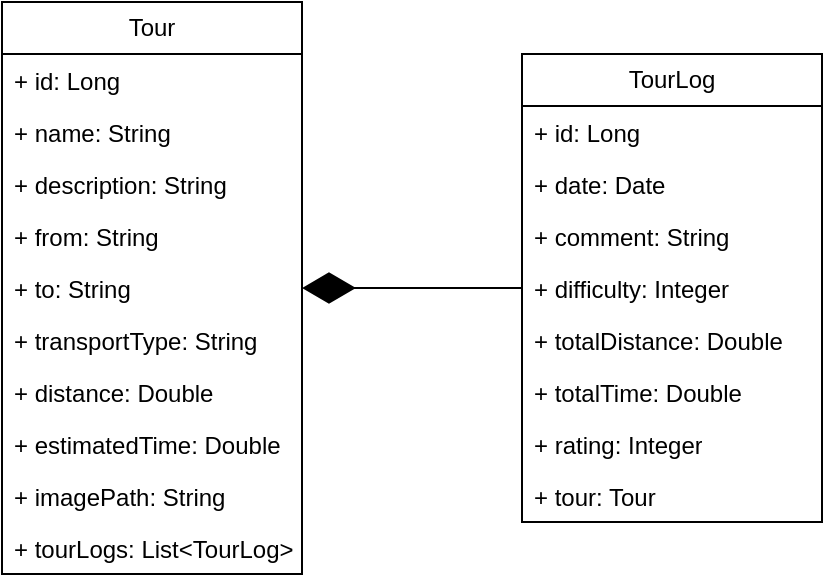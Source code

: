 <mxfile version="24.2.0" type="device">
  <diagram name="Seite-1" id="gO5MnHPG_-DTTK-7Pqlk">
    <mxGraphModel dx="1105" dy="549" grid="1" gridSize="10" guides="1" tooltips="1" connect="1" arrows="1" fold="1" page="1" pageScale="1" pageWidth="827" pageHeight="1169" math="0" shadow="0">
      <root>
        <mxCell id="0" />
        <mxCell id="1" parent="0" />
        <mxCell id="yfvXYi_xtGn_Ljb7_FAy-5" value="Tour" style="swimlane;fontStyle=0;childLayout=stackLayout;horizontal=1;startSize=26;fillColor=none;horizontalStack=0;resizeParent=1;resizeParentMax=0;resizeLast=0;collapsible=1;marginBottom=0;whiteSpace=wrap;html=1;" vertex="1" parent="1">
          <mxGeometry x="120" y="130" width="150" height="286" as="geometry">
            <mxRectangle x="120" y="130" width="60" height="30" as="alternateBounds" />
          </mxGeometry>
        </mxCell>
        <mxCell id="yfvXYi_xtGn_Ljb7_FAy-6" value="+ id: Long" style="text;strokeColor=none;fillColor=none;align=left;verticalAlign=top;spacingLeft=4;spacingRight=4;overflow=hidden;rotatable=0;points=[[0,0.5],[1,0.5]];portConstraint=eastwest;whiteSpace=wrap;html=1;" vertex="1" parent="yfvXYi_xtGn_Ljb7_FAy-5">
          <mxGeometry y="26" width="150" height="26" as="geometry" />
        </mxCell>
        <mxCell id="yfvXYi_xtGn_Ljb7_FAy-7" value="+ name: String" style="text;strokeColor=none;fillColor=none;align=left;verticalAlign=top;spacingLeft=4;spacingRight=4;overflow=hidden;rotatable=0;points=[[0,0.5],[1,0.5]];portConstraint=eastwest;whiteSpace=wrap;html=1;" vertex="1" parent="yfvXYi_xtGn_Ljb7_FAy-5">
          <mxGeometry y="52" width="150" height="26" as="geometry" />
        </mxCell>
        <mxCell id="yfvXYi_xtGn_Ljb7_FAy-8" value="+ description: String" style="text;strokeColor=none;fillColor=none;align=left;verticalAlign=top;spacingLeft=4;spacingRight=4;overflow=hidden;rotatable=0;points=[[0,0.5],[1,0.5]];portConstraint=eastwest;whiteSpace=wrap;html=1;" vertex="1" parent="yfvXYi_xtGn_Ljb7_FAy-5">
          <mxGeometry y="78" width="150" height="26" as="geometry" />
        </mxCell>
        <mxCell id="yfvXYi_xtGn_Ljb7_FAy-10" value="+ from: String" style="text;strokeColor=none;fillColor=none;align=left;verticalAlign=top;spacingLeft=4;spacingRight=4;overflow=hidden;rotatable=0;points=[[0,0.5],[1,0.5]];portConstraint=eastwest;whiteSpace=wrap;html=1;" vertex="1" parent="yfvXYi_xtGn_Ljb7_FAy-5">
          <mxGeometry y="104" width="150" height="26" as="geometry" />
        </mxCell>
        <mxCell id="yfvXYi_xtGn_Ljb7_FAy-11" value="+ to: String" style="text;strokeColor=none;fillColor=none;align=left;verticalAlign=top;spacingLeft=4;spacingRight=4;overflow=hidden;rotatable=0;points=[[0,0.5],[1,0.5]];portConstraint=eastwest;whiteSpace=wrap;html=1;" vertex="1" parent="yfvXYi_xtGn_Ljb7_FAy-5">
          <mxGeometry y="130" width="150" height="26" as="geometry" />
        </mxCell>
        <mxCell id="yfvXYi_xtGn_Ljb7_FAy-12" value="+ transportType: String" style="text;strokeColor=none;fillColor=none;align=left;verticalAlign=top;spacingLeft=4;spacingRight=4;overflow=hidden;rotatable=0;points=[[0,0.5],[1,0.5]];portConstraint=eastwest;whiteSpace=wrap;html=1;" vertex="1" parent="yfvXYi_xtGn_Ljb7_FAy-5">
          <mxGeometry y="156" width="150" height="26" as="geometry" />
        </mxCell>
        <mxCell id="yfvXYi_xtGn_Ljb7_FAy-13" value="+ distance: Double" style="text;strokeColor=none;fillColor=none;align=left;verticalAlign=top;spacingLeft=4;spacingRight=4;overflow=hidden;rotatable=0;points=[[0,0.5],[1,0.5]];portConstraint=eastwest;whiteSpace=wrap;html=1;" vertex="1" parent="yfvXYi_xtGn_Ljb7_FAy-5">
          <mxGeometry y="182" width="150" height="26" as="geometry" />
        </mxCell>
        <mxCell id="yfvXYi_xtGn_Ljb7_FAy-14" value="+ estimatedTime: Double" style="text;strokeColor=none;fillColor=none;align=left;verticalAlign=top;spacingLeft=4;spacingRight=4;overflow=hidden;rotatable=0;points=[[0,0.5],[1,0.5]];portConstraint=eastwest;whiteSpace=wrap;html=1;" vertex="1" parent="yfvXYi_xtGn_Ljb7_FAy-5">
          <mxGeometry y="208" width="150" height="26" as="geometry" />
        </mxCell>
        <mxCell id="yfvXYi_xtGn_Ljb7_FAy-15" value="+ imagePath: String" style="text;strokeColor=none;fillColor=none;align=left;verticalAlign=top;spacingLeft=4;spacingRight=4;overflow=hidden;rotatable=0;points=[[0,0.5],[1,0.5]];portConstraint=eastwest;whiteSpace=wrap;html=1;" vertex="1" parent="yfvXYi_xtGn_Ljb7_FAy-5">
          <mxGeometry y="234" width="150" height="26" as="geometry" />
        </mxCell>
        <mxCell id="yfvXYi_xtGn_Ljb7_FAy-26" value="+ tourLogs: List&amp;lt;TourLog&amp;gt;" style="text;strokeColor=none;fillColor=none;align=left;verticalAlign=top;spacingLeft=4;spacingRight=4;overflow=hidden;rotatable=0;points=[[0,0.5],[1,0.5]];portConstraint=eastwest;whiteSpace=wrap;html=1;" vertex="1" parent="yfvXYi_xtGn_Ljb7_FAy-5">
          <mxGeometry y="260" width="150" height="26" as="geometry" />
        </mxCell>
        <mxCell id="yfvXYi_xtGn_Ljb7_FAy-16" value="TourLog" style="swimlane;fontStyle=0;childLayout=stackLayout;horizontal=1;startSize=26;fillColor=none;horizontalStack=0;resizeParent=1;resizeParentMax=0;resizeLast=0;collapsible=1;marginBottom=0;whiteSpace=wrap;html=1;" vertex="1" parent="1">
          <mxGeometry x="380" y="156" width="150" height="234" as="geometry">
            <mxRectangle x="120" y="130" width="60" height="30" as="alternateBounds" />
          </mxGeometry>
        </mxCell>
        <mxCell id="yfvXYi_xtGn_Ljb7_FAy-17" value="+ id: Long" style="text;strokeColor=none;fillColor=none;align=left;verticalAlign=top;spacingLeft=4;spacingRight=4;overflow=hidden;rotatable=0;points=[[0,0.5],[1,0.5]];portConstraint=eastwest;whiteSpace=wrap;html=1;" vertex="1" parent="yfvXYi_xtGn_Ljb7_FAy-16">
          <mxGeometry y="26" width="150" height="26" as="geometry" />
        </mxCell>
        <mxCell id="yfvXYi_xtGn_Ljb7_FAy-18" value="+ date: Date" style="text;strokeColor=none;fillColor=none;align=left;verticalAlign=top;spacingLeft=4;spacingRight=4;overflow=hidden;rotatable=0;points=[[0,0.5],[1,0.5]];portConstraint=eastwest;whiteSpace=wrap;html=1;" vertex="1" parent="yfvXYi_xtGn_Ljb7_FAy-16">
          <mxGeometry y="52" width="150" height="26" as="geometry" />
        </mxCell>
        <mxCell id="yfvXYi_xtGn_Ljb7_FAy-19" value="+ comment: String" style="text;strokeColor=none;fillColor=none;align=left;verticalAlign=top;spacingLeft=4;spacingRight=4;overflow=hidden;rotatable=0;points=[[0,0.5],[1,0.5]];portConstraint=eastwest;whiteSpace=wrap;html=1;" vertex="1" parent="yfvXYi_xtGn_Ljb7_FAy-16">
          <mxGeometry y="78" width="150" height="26" as="geometry" />
        </mxCell>
        <mxCell id="yfvXYi_xtGn_Ljb7_FAy-20" value="+ difficulty: Integer" style="text;strokeColor=none;fillColor=none;align=left;verticalAlign=top;spacingLeft=4;spacingRight=4;overflow=hidden;rotatable=0;points=[[0,0.5],[1,0.5]];portConstraint=eastwest;whiteSpace=wrap;html=1;" vertex="1" parent="yfvXYi_xtGn_Ljb7_FAy-16">
          <mxGeometry y="104" width="150" height="26" as="geometry" />
        </mxCell>
        <mxCell id="yfvXYi_xtGn_Ljb7_FAy-21" value="+ totalDistance: Double" style="text;strokeColor=none;fillColor=none;align=left;verticalAlign=top;spacingLeft=4;spacingRight=4;overflow=hidden;rotatable=0;points=[[0,0.5],[1,0.5]];portConstraint=eastwest;whiteSpace=wrap;html=1;" vertex="1" parent="yfvXYi_xtGn_Ljb7_FAy-16">
          <mxGeometry y="130" width="150" height="26" as="geometry" />
        </mxCell>
        <mxCell id="yfvXYi_xtGn_Ljb7_FAy-22" value="+ totalTime: Double" style="text;strokeColor=none;fillColor=none;align=left;verticalAlign=top;spacingLeft=4;spacingRight=4;overflow=hidden;rotatable=0;points=[[0,0.5],[1,0.5]];portConstraint=eastwest;whiteSpace=wrap;html=1;" vertex="1" parent="yfvXYi_xtGn_Ljb7_FAy-16">
          <mxGeometry y="156" width="150" height="26" as="geometry" />
        </mxCell>
        <mxCell id="yfvXYi_xtGn_Ljb7_FAy-23" value="+ rating: Integer" style="text;strokeColor=none;fillColor=none;align=left;verticalAlign=top;spacingLeft=4;spacingRight=4;overflow=hidden;rotatable=0;points=[[0,0.5],[1,0.5]];portConstraint=eastwest;whiteSpace=wrap;html=1;" vertex="1" parent="yfvXYi_xtGn_Ljb7_FAy-16">
          <mxGeometry y="182" width="150" height="26" as="geometry" />
        </mxCell>
        <mxCell id="yfvXYi_xtGn_Ljb7_FAy-24" value="+ tour: Tour" style="text;strokeColor=none;fillColor=none;align=left;verticalAlign=top;spacingLeft=4;spacingRight=4;overflow=hidden;rotatable=0;points=[[0,0.5],[1,0.5]];portConstraint=eastwest;whiteSpace=wrap;html=1;" vertex="1" parent="yfvXYi_xtGn_Ljb7_FAy-16">
          <mxGeometry y="208" width="150" height="26" as="geometry" />
        </mxCell>
        <mxCell id="yfvXYi_xtGn_Ljb7_FAy-27" value="" style="endArrow=diamondThin;endFill=1;endSize=24;html=1;rounded=0;exitX=0;exitY=0.5;exitDx=0;exitDy=0;entryX=1;entryY=0.5;entryDx=0;entryDy=0;" edge="1" parent="1" source="yfvXYi_xtGn_Ljb7_FAy-20" target="yfvXYi_xtGn_Ljb7_FAy-11">
          <mxGeometry width="160" relative="1" as="geometry">
            <mxPoint x="350" y="280" as="sourcePoint" />
            <mxPoint x="280" y="310" as="targetPoint" />
          </mxGeometry>
        </mxCell>
      </root>
    </mxGraphModel>
  </diagram>
</mxfile>
